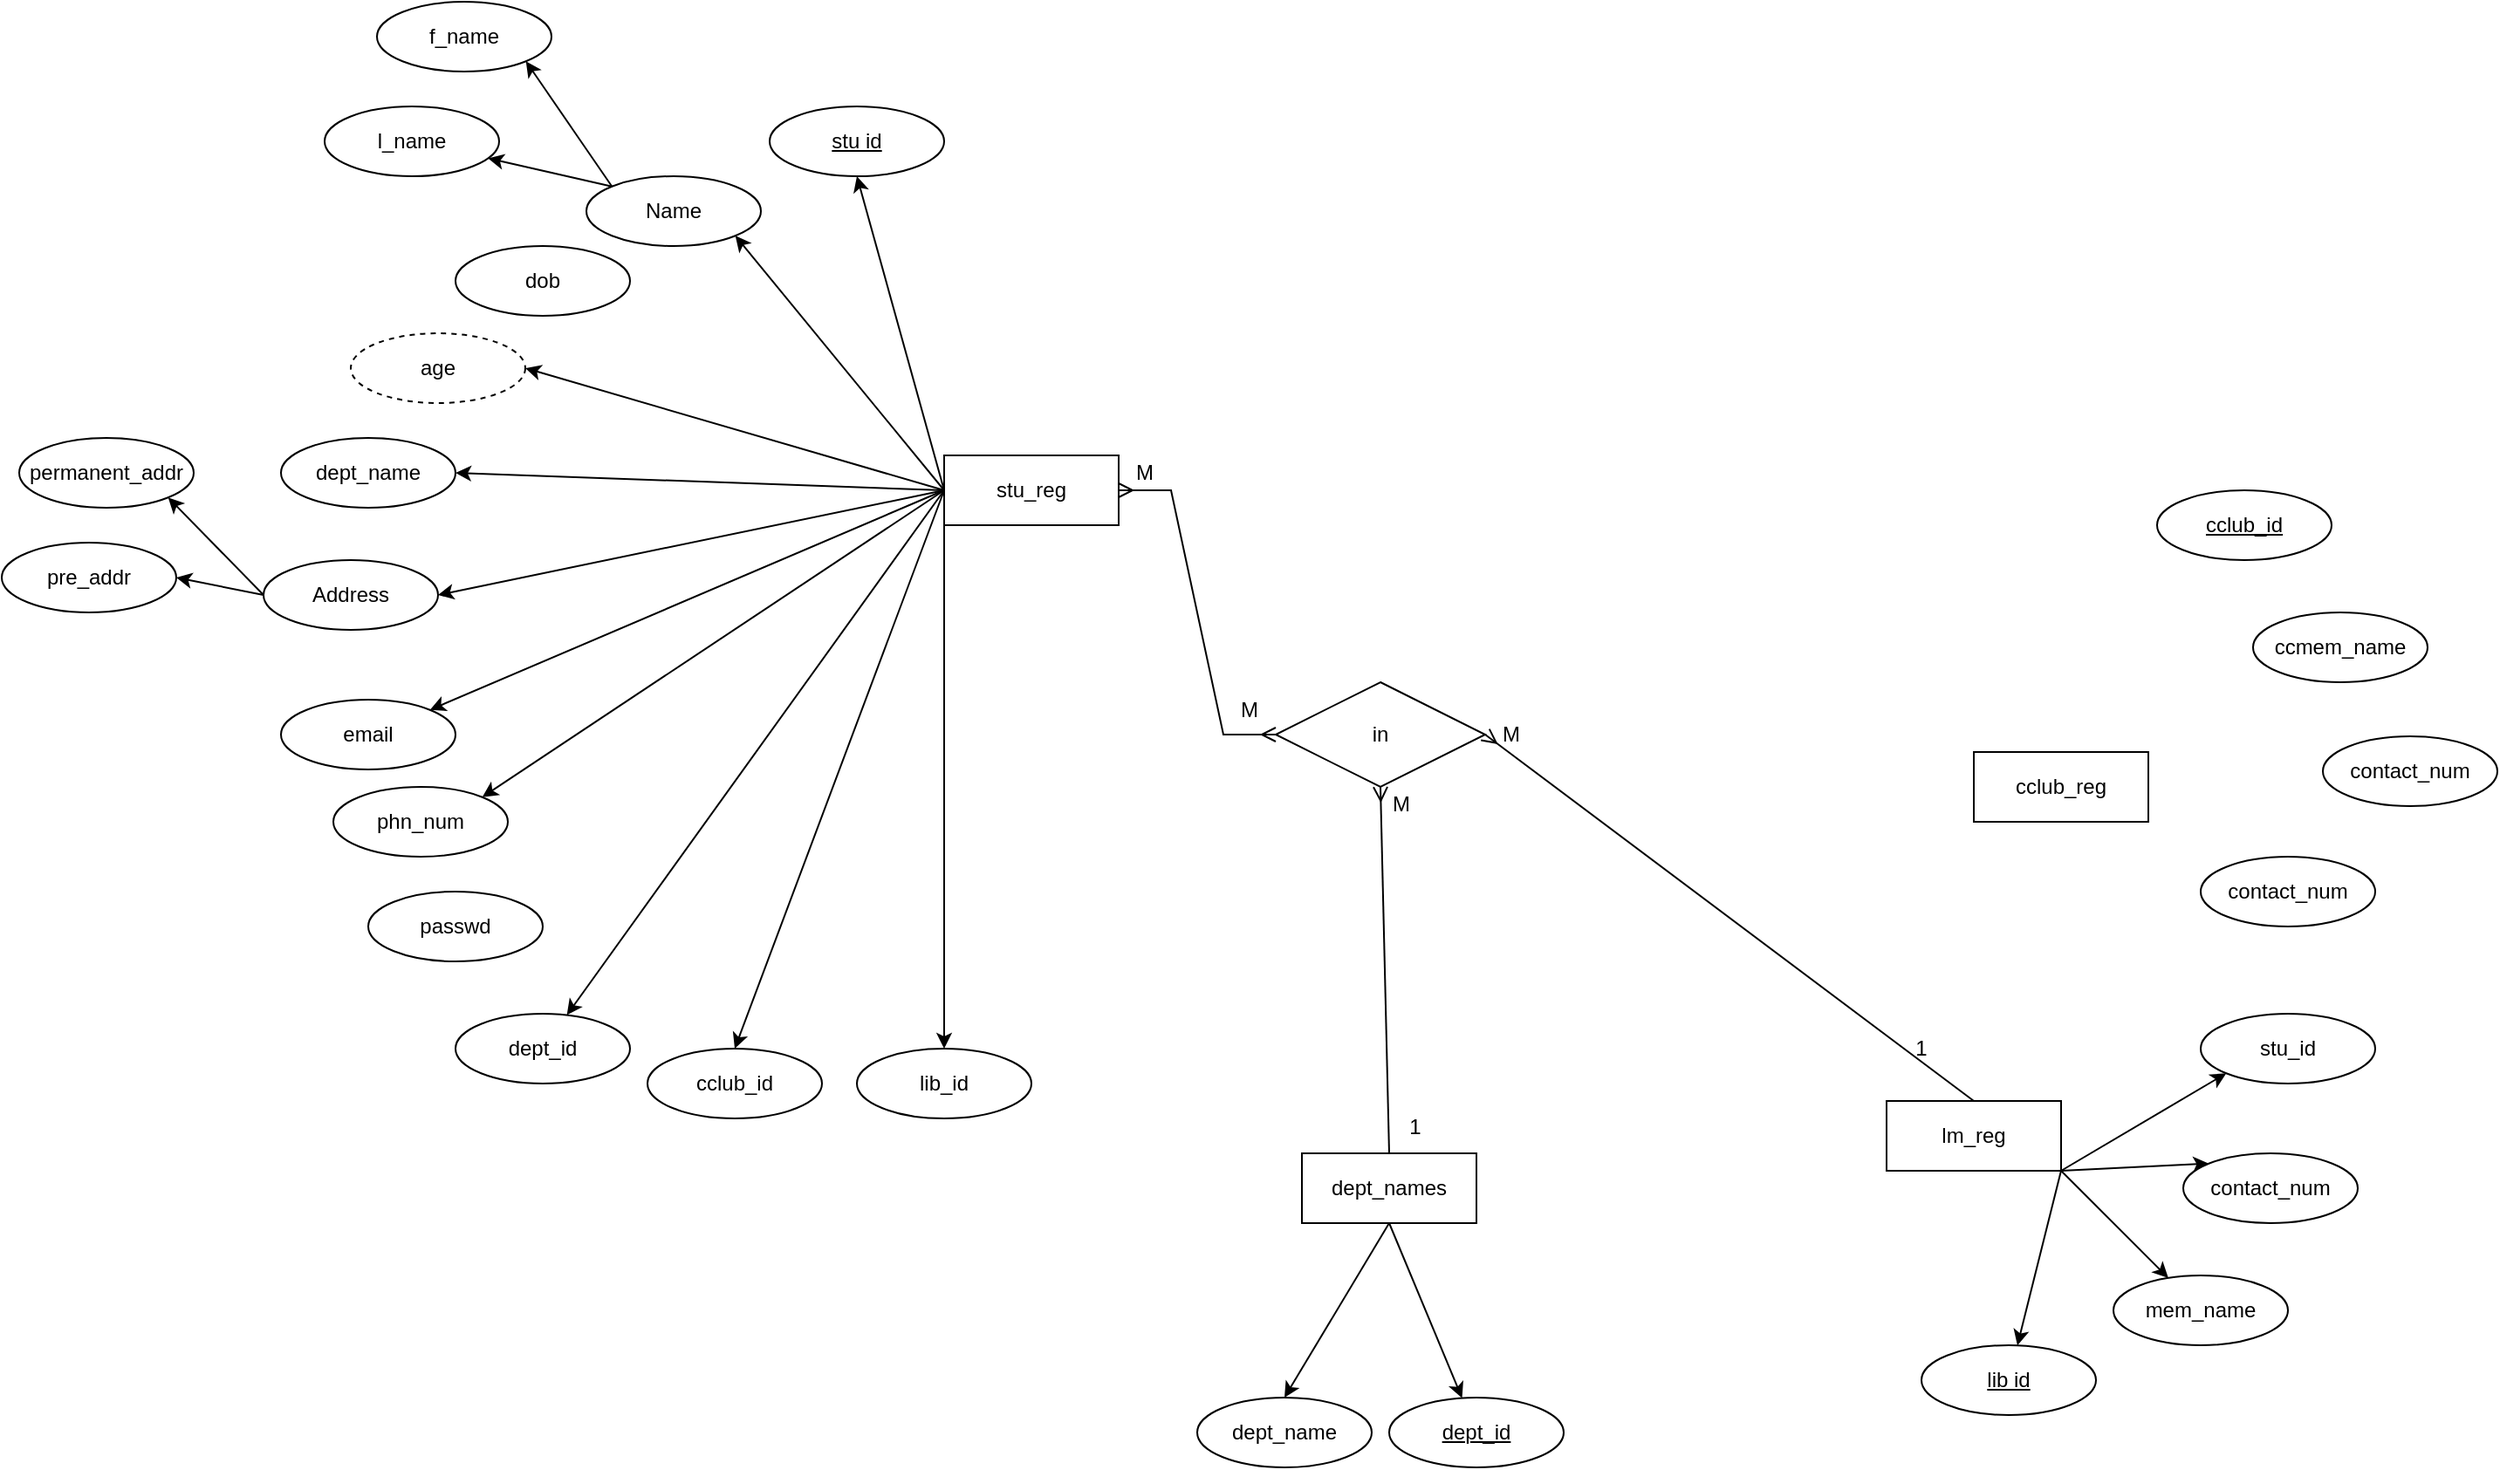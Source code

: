 <mxfile version="24.8.6">
  <diagram name="Page-1" id="FUyRpt19oXOtmJlVeC61">
    <mxGraphModel dx="2947" dy="654" grid="1" gridSize="10" guides="1" tooltips="1" connect="1" arrows="1" fold="1" page="1" pageScale="1" pageWidth="850" pageHeight="1100" math="0" shadow="0">
      <root>
        <mxCell id="0" />
        <mxCell id="1" parent="0" />
        <mxCell id="2KL5Yd7e3QJ7qZri2CN5-1" value="stu id" style="ellipse;whiteSpace=wrap;html=1;align=center;fontStyle=4;" parent="1" vertex="1">
          <mxGeometry x="-420" y="150" width="100" height="40" as="geometry" />
        </mxCell>
        <mxCell id="2KL5Yd7e3QJ7qZri2CN5-2" value="f_name" style="ellipse;whiteSpace=wrap;html=1;align=center;" parent="1" vertex="1">
          <mxGeometry x="-645" y="90" width="100" height="40" as="geometry" />
        </mxCell>
        <mxCell id="2KL5Yd7e3QJ7qZri2CN5-3" value="in" style="shape=rhombus;perimeter=rhombusPerimeter;whiteSpace=wrap;html=1;align=center;" parent="1" vertex="1">
          <mxGeometry x="-130" y="480" width="120" height="60" as="geometry" />
        </mxCell>
        <mxCell id="2KL5Yd7e3QJ7qZri2CN5-11" style="rounded=0;orthogonalLoop=1;jettySize=auto;html=1;exitX=0;exitY=0.5;exitDx=0;exitDy=0;entryX=1;entryY=1;entryDx=0;entryDy=0;" parent="1" source="2KL5Yd7e3QJ7qZri2CN5-6" target="2KL5Yd7e3QJ7qZri2CN5-10" edge="1">
          <mxGeometry relative="1" as="geometry" />
        </mxCell>
        <mxCell id="2KL5Yd7e3QJ7qZri2CN5-14" style="rounded=0;orthogonalLoop=1;jettySize=auto;html=1;exitX=0;exitY=0.5;exitDx=0;exitDy=0;entryX=0.5;entryY=1;entryDx=0;entryDy=0;" parent="1" source="2KL5Yd7e3QJ7qZri2CN5-6" target="2KL5Yd7e3QJ7qZri2CN5-1" edge="1">
          <mxGeometry relative="1" as="geometry" />
        </mxCell>
        <mxCell id="2KL5Yd7e3QJ7qZri2CN5-16" style="rounded=0;orthogonalLoop=1;jettySize=auto;html=1;exitX=0;exitY=0.5;exitDx=0;exitDy=0;entryX=1;entryY=0.5;entryDx=0;entryDy=0;" parent="1" source="2KL5Yd7e3QJ7qZri2CN5-6" target="2KL5Yd7e3QJ7qZri2CN5-9" edge="1">
          <mxGeometry relative="1" as="geometry" />
        </mxCell>
        <mxCell id="2KL5Yd7e3QJ7qZri2CN5-20" style="rounded=0;orthogonalLoop=1;jettySize=auto;html=1;exitX=0;exitY=0.5;exitDx=0;exitDy=0;entryX=1;entryY=0.5;entryDx=0;entryDy=0;" parent="1" source="2KL5Yd7e3QJ7qZri2CN5-6" target="2KL5Yd7e3QJ7qZri2CN5-17" edge="1">
          <mxGeometry relative="1" as="geometry">
            <mxPoint x="-320" y="380" as="sourcePoint" />
          </mxGeometry>
        </mxCell>
        <mxCell id="2KL5Yd7e3QJ7qZri2CN5-21" style="rounded=0;orthogonalLoop=1;jettySize=auto;html=1;exitX=0;exitY=0.5;exitDx=0;exitDy=0;entryX=1;entryY=0;entryDx=0;entryDy=0;" parent="1" source="2KL5Yd7e3QJ7qZri2CN5-6" target="2KL5Yd7e3QJ7qZri2CN5-18" edge="1">
          <mxGeometry relative="1" as="geometry" />
        </mxCell>
        <mxCell id="2KL5Yd7e3QJ7qZri2CN5-22" style="rounded=0;orthogonalLoop=1;jettySize=auto;html=1;exitX=0;exitY=0.5;exitDx=0;exitDy=0;entryX=1;entryY=0;entryDx=0;entryDy=0;" parent="1" source="2KL5Yd7e3QJ7qZri2CN5-6" target="2KL5Yd7e3QJ7qZri2CN5-19" edge="1">
          <mxGeometry relative="1" as="geometry">
            <mxPoint x="-620" y="540" as="targetPoint" />
          </mxGeometry>
        </mxCell>
        <mxCell id="9Y6JlHBwCMwmrNG0bI4D-5" style="rounded=0;orthogonalLoop=1;jettySize=auto;html=1;exitX=0;exitY=0.5;exitDx=0;exitDy=0;entryX=1;entryY=0.5;entryDx=0;entryDy=0;" edge="1" parent="1" source="2KL5Yd7e3QJ7qZri2CN5-6" target="9Y6JlHBwCMwmrNG0bI4D-4">
          <mxGeometry relative="1" as="geometry" />
        </mxCell>
        <mxCell id="9Y6JlHBwCMwmrNG0bI4D-9" style="rounded=0;orthogonalLoop=1;jettySize=auto;html=1;exitX=0;exitY=0.5;exitDx=0;exitDy=0;" edge="1" parent="1" source="2KL5Yd7e3QJ7qZri2CN5-6" target="9Y6JlHBwCMwmrNG0bI4D-8">
          <mxGeometry relative="1" as="geometry" />
        </mxCell>
        <mxCell id="9Y6JlHBwCMwmrNG0bI4D-13" style="rounded=0;orthogonalLoop=1;jettySize=auto;html=1;exitX=0;exitY=0.5;exitDx=0;exitDy=0;entryX=0.5;entryY=0;entryDx=0;entryDy=0;" edge="1" parent="1" source="2KL5Yd7e3QJ7qZri2CN5-6" target="9Y6JlHBwCMwmrNG0bI4D-11">
          <mxGeometry relative="1" as="geometry" />
        </mxCell>
        <mxCell id="9Y6JlHBwCMwmrNG0bI4D-14" style="rounded=0;orthogonalLoop=1;jettySize=auto;html=1;exitX=0;exitY=0.5;exitDx=0;exitDy=0;" edge="1" parent="1" source="2KL5Yd7e3QJ7qZri2CN5-6" target="9Y6JlHBwCMwmrNG0bI4D-12">
          <mxGeometry relative="1" as="geometry" />
        </mxCell>
        <mxCell id="2KL5Yd7e3QJ7qZri2CN5-6" value="stu_reg" style="whiteSpace=wrap;html=1;align=center;" parent="1" vertex="1">
          <mxGeometry x="-320" y="350" width="100" height="40" as="geometry" />
        </mxCell>
        <mxCell id="2KL5Yd7e3QJ7qZri2CN5-8" value="l_name" style="ellipse;whiteSpace=wrap;html=1;align=center;" parent="1" vertex="1">
          <mxGeometry x="-675" y="150" width="100" height="40" as="geometry" />
        </mxCell>
        <mxCell id="2KL5Yd7e3QJ7qZri2CN5-9" value="age" style="ellipse;whiteSpace=wrap;html=1;align=center;dashed=1;" parent="1" vertex="1">
          <mxGeometry x="-660" y="280" width="100" height="40" as="geometry" />
        </mxCell>
        <mxCell id="2KL5Yd7e3QJ7qZri2CN5-12" style="rounded=0;orthogonalLoop=1;jettySize=auto;html=1;exitX=0;exitY=0;exitDx=0;exitDy=0;" parent="1" source="2KL5Yd7e3QJ7qZri2CN5-10" target="2KL5Yd7e3QJ7qZri2CN5-8" edge="1">
          <mxGeometry relative="1" as="geometry" />
        </mxCell>
        <mxCell id="2KL5Yd7e3QJ7qZri2CN5-13" style="rounded=0;orthogonalLoop=1;jettySize=auto;html=1;exitX=0;exitY=0;exitDx=0;exitDy=0;entryX=1;entryY=1;entryDx=0;entryDy=0;" parent="1" source="2KL5Yd7e3QJ7qZri2CN5-10" target="2KL5Yd7e3QJ7qZri2CN5-2" edge="1">
          <mxGeometry relative="1" as="geometry" />
        </mxCell>
        <mxCell id="2KL5Yd7e3QJ7qZri2CN5-10" value="Name" style="ellipse;whiteSpace=wrap;html=1;align=center;" parent="1" vertex="1">
          <mxGeometry x="-525" y="190" width="100" height="40" as="geometry" />
        </mxCell>
        <mxCell id="2KL5Yd7e3QJ7qZri2CN5-26" style="rounded=0;orthogonalLoop=1;jettySize=auto;html=1;exitX=0;exitY=0.5;exitDx=0;exitDy=0;entryX=1;entryY=0.5;entryDx=0;entryDy=0;" parent="1" source="2KL5Yd7e3QJ7qZri2CN5-17" target="2KL5Yd7e3QJ7qZri2CN5-25" edge="1">
          <mxGeometry relative="1" as="geometry" />
        </mxCell>
        <mxCell id="2KL5Yd7e3QJ7qZri2CN5-27" style="rounded=0;orthogonalLoop=1;jettySize=auto;html=1;exitX=0;exitY=0.5;exitDx=0;exitDy=0;entryX=1;entryY=1;entryDx=0;entryDy=0;" parent="1" source="2KL5Yd7e3QJ7qZri2CN5-17" target="2KL5Yd7e3QJ7qZri2CN5-24" edge="1">
          <mxGeometry relative="1" as="geometry" />
        </mxCell>
        <mxCell id="2KL5Yd7e3QJ7qZri2CN5-17" value="Address" style="ellipse;whiteSpace=wrap;html=1;align=center;" parent="1" vertex="1">
          <mxGeometry x="-710" y="410" width="100" height="40" as="geometry" />
        </mxCell>
        <mxCell id="2KL5Yd7e3QJ7qZri2CN5-18" value="email" style="ellipse;whiteSpace=wrap;html=1;align=center;" parent="1" vertex="1">
          <mxGeometry x="-700" y="490" width="100" height="40" as="geometry" />
        </mxCell>
        <mxCell id="2KL5Yd7e3QJ7qZri2CN5-19" value="phn_num" style="ellipse;whiteSpace=wrap;html=1;align=center;" parent="1" vertex="1">
          <mxGeometry x="-670" y="540" width="100" height="40" as="geometry" />
        </mxCell>
        <mxCell id="2KL5Yd7e3QJ7qZri2CN5-24" value="permanent_addr" style="ellipse;whiteSpace=wrap;html=1;align=center;" parent="1" vertex="1">
          <mxGeometry x="-850" y="340" width="100" height="40" as="geometry" />
        </mxCell>
        <mxCell id="2KL5Yd7e3QJ7qZri2CN5-25" value="pre_addr" style="ellipse;whiteSpace=wrap;html=1;align=center;" parent="1" vertex="1">
          <mxGeometry x="-860" y="400" width="100" height="40" as="geometry" />
        </mxCell>
        <mxCell id="9Y6JlHBwCMwmrNG0bI4D-31" style="rounded=0;orthogonalLoop=1;jettySize=auto;html=1;exitX=1;exitY=1;exitDx=0;exitDy=0;" edge="1" parent="1" source="2KL5Yd7e3QJ7qZri2CN5-33" target="2KL5Yd7e3QJ7qZri2CN5-34">
          <mxGeometry relative="1" as="geometry" />
        </mxCell>
        <mxCell id="9Y6JlHBwCMwmrNG0bI4D-32" style="rounded=0;orthogonalLoop=1;jettySize=auto;html=1;exitX=1;exitY=1;exitDx=0;exitDy=0;" edge="1" parent="1" source="2KL5Yd7e3QJ7qZri2CN5-33" target="9Y6JlHBwCMwmrNG0bI4D-17">
          <mxGeometry relative="1" as="geometry" />
        </mxCell>
        <mxCell id="9Y6JlHBwCMwmrNG0bI4D-33" style="rounded=0;orthogonalLoop=1;jettySize=auto;html=1;exitX=1;exitY=1;exitDx=0;exitDy=0;entryX=0;entryY=0;entryDx=0;entryDy=0;" edge="1" parent="1" source="2KL5Yd7e3QJ7qZri2CN5-33" target="9Y6JlHBwCMwmrNG0bI4D-18">
          <mxGeometry relative="1" as="geometry" />
        </mxCell>
        <mxCell id="9Y6JlHBwCMwmrNG0bI4D-34" style="rounded=0;orthogonalLoop=1;jettySize=auto;html=1;exitX=1;exitY=1;exitDx=0;exitDy=0;entryX=0;entryY=1;entryDx=0;entryDy=0;" edge="1" parent="1" source="2KL5Yd7e3QJ7qZri2CN5-33" target="9Y6JlHBwCMwmrNG0bI4D-19">
          <mxGeometry relative="1" as="geometry" />
        </mxCell>
        <mxCell id="2KL5Yd7e3QJ7qZri2CN5-33" value="lm_reg" style="whiteSpace=wrap;html=1;align=center;" parent="1" vertex="1">
          <mxGeometry x="220" y="720" width="100" height="40" as="geometry" />
        </mxCell>
        <mxCell id="2KL5Yd7e3QJ7qZri2CN5-34" value="lib id" style="ellipse;whiteSpace=wrap;html=1;align=center;fontStyle=4;" parent="1" vertex="1">
          <mxGeometry x="240" y="860" width="100" height="40" as="geometry" />
        </mxCell>
        <mxCell id="2KL5Yd7e3QJ7qZri2CN5-44" style="rounded=0;orthogonalLoop=1;jettySize=auto;html=1;exitX=0.5;exitY=1;exitDx=0;exitDy=0;" parent="1" source="2KL5Yd7e3QJ7qZri2CN5-38" target="2KL5Yd7e3QJ7qZri2CN5-42" edge="1">
          <mxGeometry relative="1" as="geometry" />
        </mxCell>
        <mxCell id="2KL5Yd7e3QJ7qZri2CN5-47" style="rounded=0;orthogonalLoop=1;jettySize=auto;html=1;exitX=0.5;exitY=1;exitDx=0;exitDy=0;entryX=0.5;entryY=0;entryDx=0;entryDy=0;" parent="1" source="2KL5Yd7e3QJ7qZri2CN5-38" target="2KL5Yd7e3QJ7qZri2CN5-40" edge="1">
          <mxGeometry relative="1" as="geometry" />
        </mxCell>
        <mxCell id="2KL5Yd7e3QJ7qZri2CN5-38" value="dept_names" style="whiteSpace=wrap;html=1;align=center;" parent="1" vertex="1">
          <mxGeometry x="-115" y="750" width="100" height="40" as="geometry" />
        </mxCell>
        <mxCell id="2KL5Yd7e3QJ7qZri2CN5-40" value="dept_name" style="ellipse;whiteSpace=wrap;html=1;align=center;" parent="1" vertex="1">
          <mxGeometry x="-175" y="890" width="100" height="40" as="geometry" />
        </mxCell>
        <mxCell id="2KL5Yd7e3QJ7qZri2CN5-42" value="dept_id" style="ellipse;whiteSpace=wrap;html=1;align=center;fontStyle=4;" parent="1" vertex="1">
          <mxGeometry x="-65" y="890" width="100" height="40" as="geometry" />
        </mxCell>
        <mxCell id="9Y6JlHBwCMwmrNG0bI4D-1" value="dob" style="ellipse;whiteSpace=wrap;html=1;align=center;" vertex="1" parent="1">
          <mxGeometry x="-600" y="230" width="100" height="40" as="geometry" />
        </mxCell>
        <mxCell id="9Y6JlHBwCMwmrNG0bI4D-4" value="dept_name" style="ellipse;whiteSpace=wrap;html=1;align=center;" vertex="1" parent="1">
          <mxGeometry x="-700" y="340" width="100" height="40" as="geometry" />
        </mxCell>
        <mxCell id="9Y6JlHBwCMwmrNG0bI4D-8" value="dept_id" style="ellipse;whiteSpace=wrap;html=1;align=center;" vertex="1" parent="1">
          <mxGeometry x="-600" y="670" width="100" height="40" as="geometry" />
        </mxCell>
        <mxCell id="9Y6JlHBwCMwmrNG0bI4D-10" value="" style="edgeStyle=entityRelationEdgeStyle;fontSize=12;html=1;endArrow=ERmany;startArrow=ERmany;rounded=0;entryX=0;entryY=0.5;entryDx=0;entryDy=0;" edge="1" parent="1" target="2KL5Yd7e3QJ7qZri2CN5-3">
          <mxGeometry width="100" height="100" relative="1" as="geometry">
            <mxPoint x="-220" y="370" as="sourcePoint" />
            <mxPoint x="-70" y="340" as="targetPoint" />
          </mxGeometry>
        </mxCell>
        <mxCell id="9Y6JlHBwCMwmrNG0bI4D-11" value="cclub_id" style="ellipse;whiteSpace=wrap;html=1;align=center;" vertex="1" parent="1">
          <mxGeometry x="-490" y="690" width="100" height="40" as="geometry" />
        </mxCell>
        <mxCell id="9Y6JlHBwCMwmrNG0bI4D-12" value="lib_id" style="ellipse;whiteSpace=wrap;html=1;align=center;" vertex="1" parent="1">
          <mxGeometry x="-370" y="690" width="100" height="40" as="geometry" />
        </mxCell>
        <mxCell id="9Y6JlHBwCMwmrNG0bI4D-17" value="mem_name" style="ellipse;whiteSpace=wrap;html=1;align=center;" vertex="1" parent="1">
          <mxGeometry x="350" y="820" width="100" height="40" as="geometry" />
        </mxCell>
        <mxCell id="9Y6JlHBwCMwmrNG0bI4D-18" value="contact_num" style="ellipse;whiteSpace=wrap;html=1;align=center;" vertex="1" parent="1">
          <mxGeometry x="390" y="750" width="100" height="40" as="geometry" />
        </mxCell>
        <mxCell id="9Y6JlHBwCMwmrNG0bI4D-19" value="stu_id" style="ellipse;whiteSpace=wrap;html=1;align=center;" vertex="1" parent="1">
          <mxGeometry x="400" y="670" width="100" height="40" as="geometry" />
        </mxCell>
        <mxCell id="9Y6JlHBwCMwmrNG0bI4D-22" value="" style="fontSize=12;html=1;endArrow=ERmany;rounded=0;entryX=1;entryY=0.5;entryDx=0;entryDy=0;exitX=0.5;exitY=0;exitDx=0;exitDy=0;" edge="1" parent="1" source="2KL5Yd7e3QJ7qZri2CN5-33" target="2KL5Yd7e3QJ7qZri2CN5-3">
          <mxGeometry width="100" height="100" relative="1" as="geometry">
            <mxPoint x="150" y="690" as="sourcePoint" />
            <mxPoint x="250" y="590" as="targetPoint" />
          </mxGeometry>
        </mxCell>
        <mxCell id="9Y6JlHBwCMwmrNG0bI4D-23" value="" style="fontSize=12;html=1;endArrow=ERmany;rounded=0;entryX=0.5;entryY=1;entryDx=0;entryDy=0;exitX=0.5;exitY=0;exitDx=0;exitDy=0;" edge="1" parent="1" source="2KL5Yd7e3QJ7qZri2CN5-38" target="2KL5Yd7e3QJ7qZri2CN5-3">
          <mxGeometry width="100" height="100" relative="1" as="geometry">
            <mxPoint x="125" y="770" as="sourcePoint" />
            <mxPoint x="-155" y="560" as="targetPoint" />
          </mxGeometry>
        </mxCell>
        <mxCell id="9Y6JlHBwCMwmrNG0bI4D-25" value="M" style="text;html=1;align=center;verticalAlign=middle;whiteSpace=wrap;rounded=0;" vertex="1" parent="1">
          <mxGeometry x="-235" y="345" width="60" height="30" as="geometry" />
        </mxCell>
        <mxCell id="9Y6JlHBwCMwmrNG0bI4D-26" value="M" style="text;html=1;align=center;verticalAlign=middle;whiteSpace=wrap;rounded=0;" vertex="1" parent="1">
          <mxGeometry x="-175" y="481" width="60" height="30" as="geometry" />
        </mxCell>
        <mxCell id="9Y6JlHBwCMwmrNG0bI4D-27" value="M" style="text;html=1;align=center;verticalAlign=middle;whiteSpace=wrap;rounded=0;" vertex="1" parent="1">
          <mxGeometry x="-88" y="535" width="60" height="30" as="geometry" />
        </mxCell>
        <mxCell id="9Y6JlHBwCMwmrNG0bI4D-28" value="1" style="text;html=1;align=center;verticalAlign=middle;whiteSpace=wrap;rounded=0;" vertex="1" parent="1">
          <mxGeometry x="-80" y="720" width="60" height="30" as="geometry" />
        </mxCell>
        <mxCell id="9Y6JlHBwCMwmrNG0bI4D-29" value="M" style="text;html=1;align=center;verticalAlign=middle;whiteSpace=wrap;rounded=0;" vertex="1" parent="1">
          <mxGeometry x="-25" y="495" width="60" height="30" as="geometry" />
        </mxCell>
        <mxCell id="9Y6JlHBwCMwmrNG0bI4D-30" value="1" style="text;html=1;align=center;verticalAlign=middle;whiteSpace=wrap;rounded=0;" vertex="1" parent="1">
          <mxGeometry x="210" y="675" width="60" height="30" as="geometry" />
        </mxCell>
        <mxCell id="9Y6JlHBwCMwmrNG0bI4D-35" value="cclub_reg" style="whiteSpace=wrap;html=1;align=center;" vertex="1" parent="1">
          <mxGeometry x="270" y="520" width="100" height="40" as="geometry" />
        </mxCell>
        <mxCell id="9Y6JlHBwCMwmrNG0bI4D-36" value="contact_num" style="ellipse;whiteSpace=wrap;html=1;align=center;" vertex="1" parent="1">
          <mxGeometry x="400" y="580" width="100" height="40" as="geometry" />
        </mxCell>
        <mxCell id="9Y6JlHBwCMwmrNG0bI4D-37" value="contact_num" style="ellipse;whiteSpace=wrap;html=1;align=center;" vertex="1" parent="1">
          <mxGeometry x="470" y="511" width="100" height="40" as="geometry" />
        </mxCell>
        <mxCell id="9Y6JlHBwCMwmrNG0bI4D-38" value="ccmem_name" style="ellipse;whiteSpace=wrap;html=1;align=center;" vertex="1" parent="1">
          <mxGeometry x="430" y="440" width="100" height="40" as="geometry" />
        </mxCell>
        <mxCell id="9Y6JlHBwCMwmrNG0bI4D-40" value="cclub_id" style="ellipse;whiteSpace=wrap;html=1;align=center;fontStyle=4;" vertex="1" parent="1">
          <mxGeometry x="375" y="370" width="100" height="40" as="geometry" />
        </mxCell>
        <mxCell id="9Y6JlHBwCMwmrNG0bI4D-41" value="passwd" style="ellipse;whiteSpace=wrap;html=1;align=center;" vertex="1" parent="1">
          <mxGeometry x="-650" y="600" width="100" height="40" as="geometry" />
        </mxCell>
      </root>
    </mxGraphModel>
  </diagram>
</mxfile>
